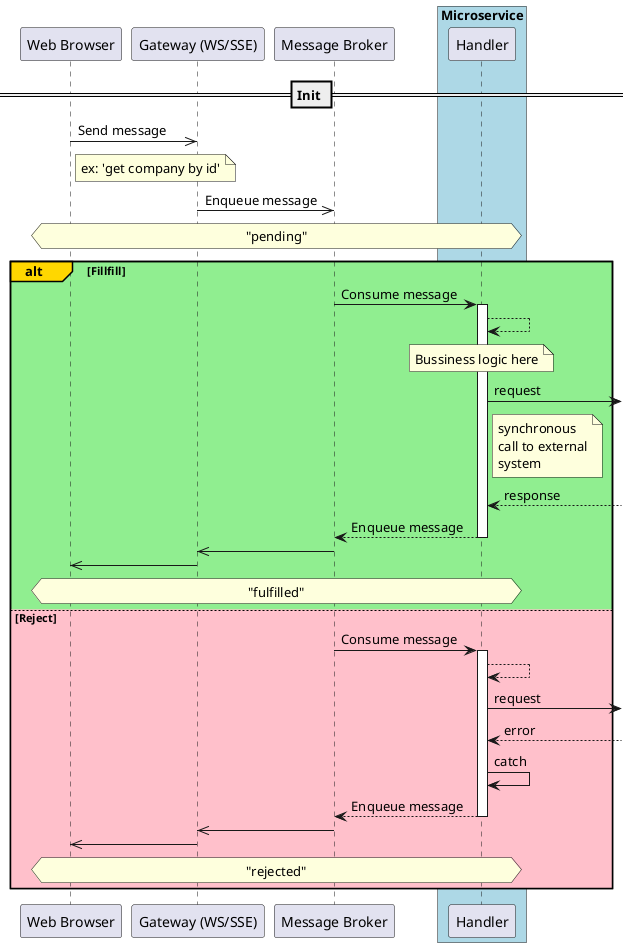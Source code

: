 @startuml
participant "Web Browser" as WebBrowser
participant "Gateway (WS/SSE)" as Gateway
participant "Message Broker" as MessageBus
box "Microservice" #LightBlue
participant "Handler" as Handler
end box

== Init ==

WebBrowser  ->>  Gateway: Send message
note right WebBrowser: ex: 'get company by id'
Gateway ->> MessageBus: Enqueue message

hnote across: "pending"

alt#Gold #LightGreen Fillfill

'== Fullfill ==

MessageBus -> Handler: Consume message
activate Handler
Handler --> Handler
note over Handler: Bussiness logic here
Handler ->] : request
note right Handler: synchronous\ncall to external\nsystem 
Handler <--] : response
MessageBus <-- Handler : Enqueue message
deactivate Handler
Gateway <<- MessageBus
WebBrowser <<- Gateway

hnote across: "fulfilled"

else #Pink Reject

'== Reject ==

MessageBus -> Handler: Consume message
activate Handler
Handler --> Handler
Handler ->] : request
Handler <--] : error
Handler -> Handler: catch 
MessageBus <-- Handler : Enqueue message
deactivate Handler
Gateway <<- MessageBus
WebBrowser <<- Gateway

hnote across: "rejected"

end

@enduml